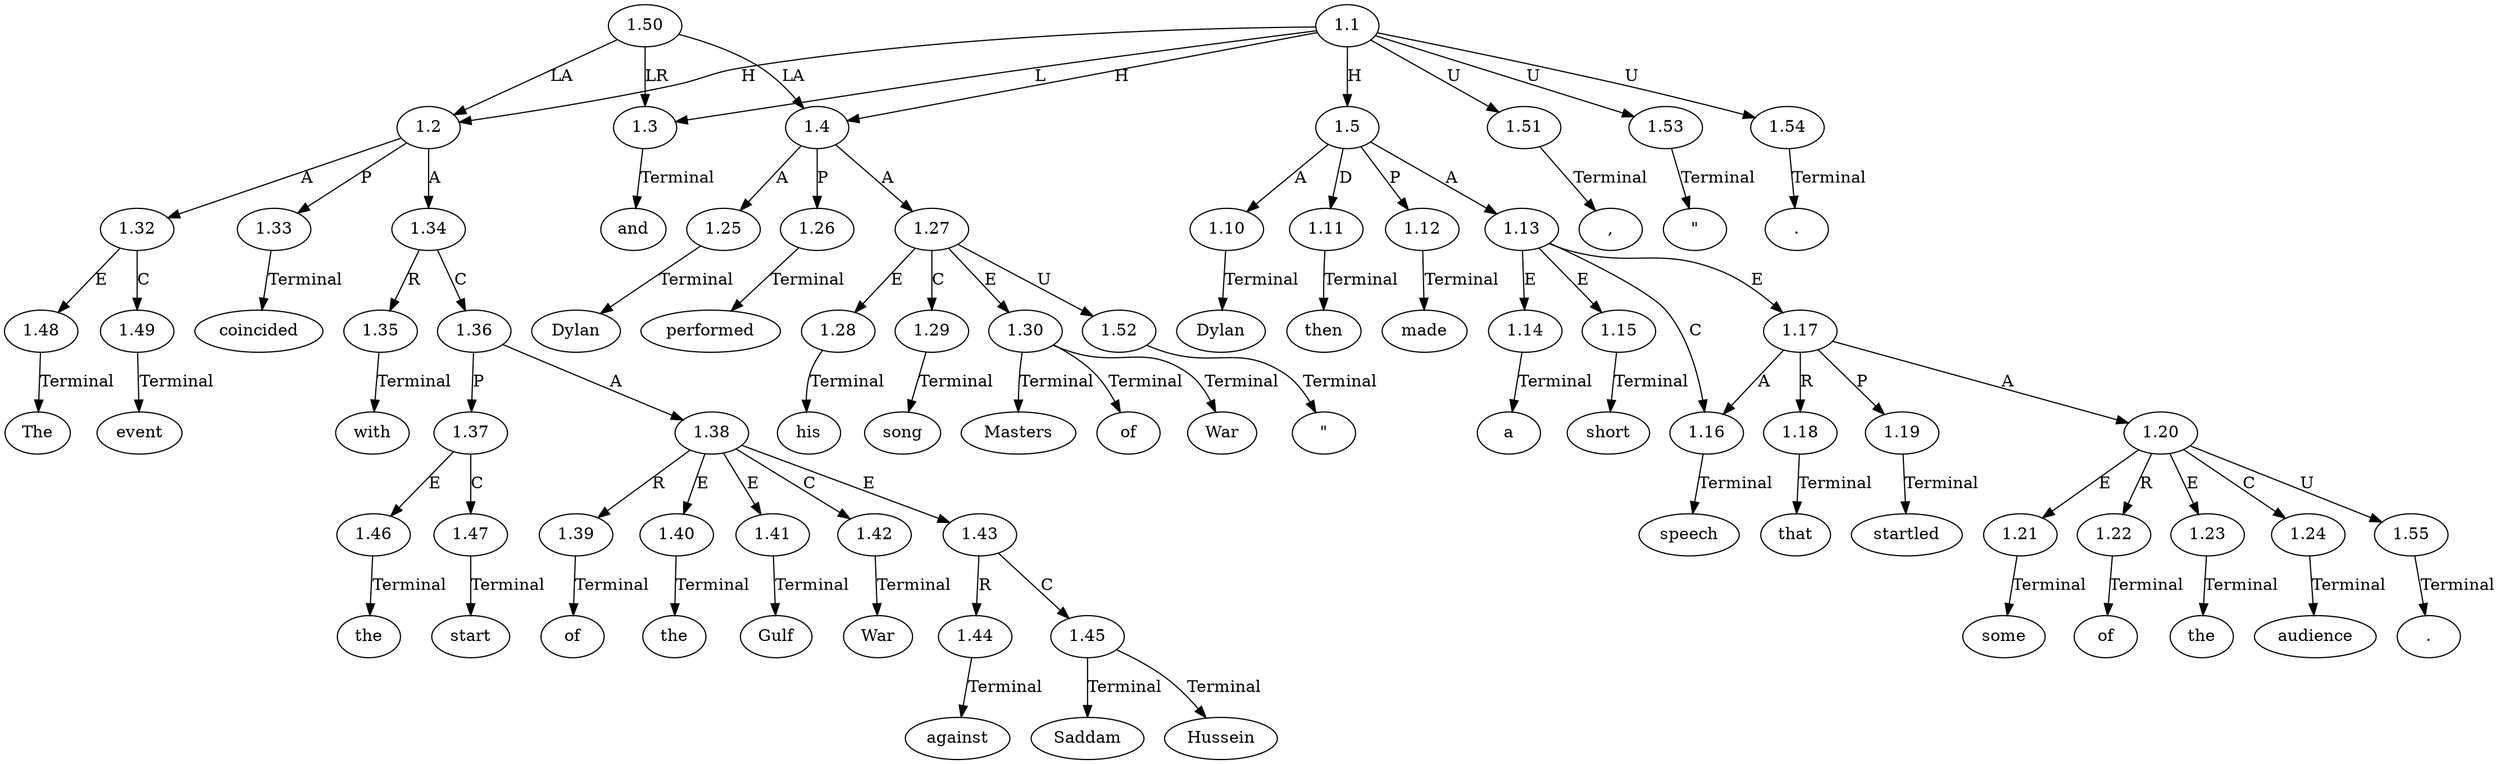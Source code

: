 // Graph
digraph {
	0.1 [label=The ordering=out]
	0.10 [label=War ordering=out]
	0.11 [label=against ordering=out]
	0.12 [label=Saddam ordering=out]
	0.13 [label=Hussein ordering=out]
	0.14 [label="," ordering=out]
	0.15 [label=and ordering=out]
	0.16 [label=Dylan ordering=out]
	0.17 [label=performed ordering=out]
	0.18 [label=his ordering=out]
	0.19 [label=song ordering=out]
	0.2 [label=event ordering=out]
	0.20 [label="\"" ordering=out]
	0.21 [label=Masters ordering=out]
	0.22 [label=of ordering=out]
	0.23 [label=War ordering=out]
	0.24 [label="\"" ordering=out]
	0.25 [label="." ordering=out]
	0.26 [label=Dylan ordering=out]
	0.27 [label=then ordering=out]
	0.28 [label=made ordering=out]
	0.29 [label=a ordering=out]
	0.3 [label=coincided ordering=out]
	0.30 [label=short ordering=out]
	0.31 [label=speech ordering=out]
	0.32 [label=that ordering=out]
	0.33 [label=startled ordering=out]
	0.34 [label=some ordering=out]
	0.35 [label=of ordering=out]
	0.36 [label=the ordering=out]
	0.37 [label=audience ordering=out]
	0.38 [label="." ordering=out]
	0.4 [label=with ordering=out]
	0.5 [label=the ordering=out]
	0.6 [label=start ordering=out]
	0.7 [label=of ordering=out]
	0.8 [label=the ordering=out]
	0.9 [label=Gulf ordering=out]
	1.1 [label=1.1 ordering=out]
	1.2 [label=1.2 ordering=out]
	1.3 [label=1.3 ordering=out]
	1.4 [label=1.4 ordering=out]
	1.5 [label=1.5 ordering=out]
	1.10 [label=1.10 ordering=out]
	1.11 [label=1.11 ordering=out]
	1.12 [label=1.12 ordering=out]
	1.13 [label=1.13 ordering=out]
	1.14 [label=1.14 ordering=out]
	1.15 [label=1.15 ordering=out]
	1.16 [label=1.16 ordering=out]
	1.17 [label=1.17 ordering=out]
	1.18 [label=1.18 ordering=out]
	1.19 [label=1.19 ordering=out]
	1.20 [label=1.20 ordering=out]
	1.21 [label=1.21 ordering=out]
	1.22 [label=1.22 ordering=out]
	1.23 [label=1.23 ordering=out]
	1.24 [label=1.24 ordering=out]
	1.25 [label=1.25 ordering=out]
	1.26 [label=1.26 ordering=out]
	1.27 [label=1.27 ordering=out]
	1.28 [label=1.28 ordering=out]
	1.29 [label=1.29 ordering=out]
	1.30 [label=1.30 ordering=out]
	1.32 [label=1.32 ordering=out]
	1.33 [label=1.33 ordering=out]
	1.34 [label=1.34 ordering=out]
	1.35 [label=1.35 ordering=out]
	1.36 [label=1.36 ordering=out]
	1.37 [label=1.37 ordering=out]
	1.38 [label=1.38 ordering=out]
	1.39 [label=1.39 ordering=out]
	1.40 [label=1.40 ordering=out]
	1.41 [label=1.41 ordering=out]
	1.42 [label=1.42 ordering=out]
	1.43 [label=1.43 ordering=out]
	1.44 [label=1.44 ordering=out]
	1.45 [label=1.45 ordering=out]
	1.46 [label=1.46 ordering=out]
	1.47 [label=1.47 ordering=out]
	1.48 [label=1.48 ordering=out]
	1.49 [label=1.49 ordering=out]
	1.50 [label=1.50 ordering=out]
	1.51 [label=1.51 ordering=out]
	1.52 [label=1.52 ordering=out]
	1.53 [label=1.53 ordering=out]
	1.54 [label=1.54 ordering=out]
	1.55 [label=1.55 ordering=out]
	1.1 -> 1.2 [label=H ordering=out]
	1.1 -> 1.3 [label=L ordering=out]
	1.1 -> 1.4 [label=H ordering=out]
	1.1 -> 1.5 [label=H ordering=out]
	1.1 -> 1.51 [label=U ordering=out]
	1.1 -> 1.53 [label=U ordering=out]
	1.1 -> 1.54 [label=U ordering=out]
	1.2 -> 1.32 [label=A ordering=out]
	1.2 -> 1.33 [label=P ordering=out]
	1.2 -> 1.34 [label=A ordering=out]
	1.3 -> 0.15 [label=Terminal ordering=out]
	1.4 -> 1.25 [label=A ordering=out]
	1.4 -> 1.26 [label=P ordering=out]
	1.4 -> 1.27 [label=A ordering=out]
	1.5 -> 1.10 [label=A ordering=out]
	1.5 -> 1.11 [label=D ordering=out]
	1.5 -> 1.12 [label=P ordering=out]
	1.5 -> 1.13 [label=A ordering=out]
	1.10 -> 0.26 [label=Terminal ordering=out]
	1.11 -> 0.27 [label=Terminal ordering=out]
	1.12 -> 0.28 [label=Terminal ordering=out]
	1.13 -> 1.14 [label=E ordering=out]
	1.13 -> 1.15 [label=E ordering=out]
	1.13 -> 1.16 [label=C ordering=out]
	1.13 -> 1.17 [label=E ordering=out]
	1.14 -> 0.29 [label=Terminal ordering=out]
	1.15 -> 0.30 [label=Terminal ordering=out]
	1.16 -> 0.31 [label=Terminal ordering=out]
	1.17 -> 1.16 [label=A ordering=out]
	1.17 -> 1.18 [label=R ordering=out]
	1.17 -> 1.19 [label=P ordering=out]
	1.17 -> 1.20 [label=A ordering=out]
	1.18 -> 0.32 [label=Terminal ordering=out]
	1.19 -> 0.33 [label=Terminal ordering=out]
	1.20 -> 1.21 [label=E ordering=out]
	1.20 -> 1.22 [label=R ordering=out]
	1.20 -> 1.23 [label=E ordering=out]
	1.20 -> 1.24 [label=C ordering=out]
	1.20 -> 1.55 [label=U ordering=out]
	1.21 -> 0.34 [label=Terminal ordering=out]
	1.22 -> 0.35 [label=Terminal ordering=out]
	1.23 -> 0.36 [label=Terminal ordering=out]
	1.24 -> 0.37 [label=Terminal ordering=out]
	1.25 -> 0.16 [label=Terminal ordering=out]
	1.26 -> 0.17 [label=Terminal ordering=out]
	1.27 -> 1.28 [label=E ordering=out]
	1.27 -> 1.29 [label=C ordering=out]
	1.27 -> 1.30 [label=E ordering=out]
	1.27 -> 1.52 [label=U ordering=out]
	1.28 -> 0.18 [label=Terminal ordering=out]
	1.29 -> 0.19 [label=Terminal ordering=out]
	1.30 -> 0.21 [label=Terminal ordering=out]
	1.30 -> 0.22 [label=Terminal ordering=out]
	1.30 -> 0.23 [label=Terminal ordering=out]
	1.32 -> 1.48 [label=E ordering=out]
	1.32 -> 1.49 [label=C ordering=out]
	1.33 -> 0.3 [label=Terminal ordering=out]
	1.34 -> 1.35 [label=R ordering=out]
	1.34 -> 1.36 [label=C ordering=out]
	1.35 -> 0.4 [label=Terminal ordering=out]
	1.36 -> 1.37 [label=P ordering=out]
	1.36 -> 1.38 [label=A ordering=out]
	1.37 -> 1.46 [label=E ordering=out]
	1.37 -> 1.47 [label=C ordering=out]
	1.38 -> 1.39 [label=R ordering=out]
	1.38 -> 1.40 [label=E ordering=out]
	1.38 -> 1.41 [label=E ordering=out]
	1.38 -> 1.42 [label=C ordering=out]
	1.38 -> 1.43 [label=E ordering=out]
	1.39 -> 0.7 [label=Terminal ordering=out]
	1.40 -> 0.8 [label=Terminal ordering=out]
	1.41 -> 0.9 [label=Terminal ordering=out]
	1.42 -> 0.10 [label=Terminal ordering=out]
	1.43 -> 1.44 [label=R ordering=out]
	1.43 -> 1.45 [label=C ordering=out]
	1.44 -> 0.11 [label=Terminal ordering=out]
	1.45 -> 0.12 [label=Terminal ordering=out]
	1.45 -> 0.13 [label=Terminal ordering=out]
	1.46 -> 0.5 [label=Terminal ordering=out]
	1.47 -> 0.6 [label=Terminal ordering=out]
	1.48 -> 0.1 [label=Terminal ordering=out]
	1.49 -> 0.2 [label=Terminal ordering=out]
	1.50 -> 1.2 [label=LA ordering=out]
	1.50 -> 1.3 [label=LR ordering=out]
	1.50 -> 1.4 [label=LA ordering=out]
	1.51 -> 0.14 [label=Terminal ordering=out]
	1.52 -> 0.20 [label=Terminal ordering=out]
	1.53 -> 0.24 [label=Terminal ordering=out]
	1.54 -> 0.25 [label=Terminal ordering=out]
	1.55 -> 0.38 [label=Terminal ordering=out]
}
